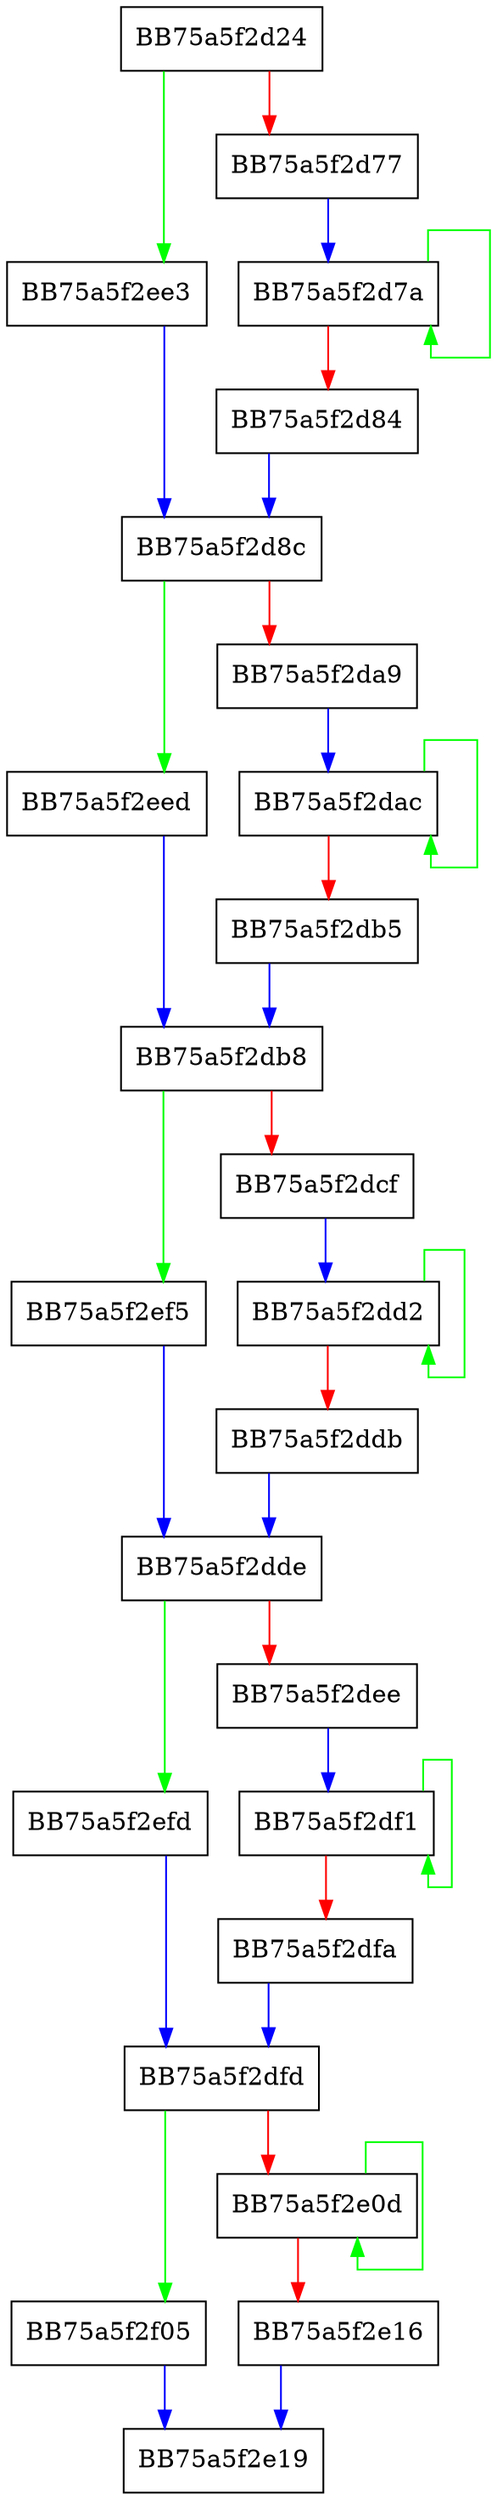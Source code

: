 digraph WPP_SF_sissslLS {
  node [shape="box"];
  graph [splines=ortho];
  BB75a5f2d24 -> BB75a5f2ee3 [color="green"];
  BB75a5f2d24 -> BB75a5f2d77 [color="red"];
  BB75a5f2d77 -> BB75a5f2d7a [color="blue"];
  BB75a5f2d7a -> BB75a5f2d7a [color="green"];
  BB75a5f2d7a -> BB75a5f2d84 [color="red"];
  BB75a5f2d84 -> BB75a5f2d8c [color="blue"];
  BB75a5f2d8c -> BB75a5f2eed [color="green"];
  BB75a5f2d8c -> BB75a5f2da9 [color="red"];
  BB75a5f2da9 -> BB75a5f2dac [color="blue"];
  BB75a5f2dac -> BB75a5f2dac [color="green"];
  BB75a5f2dac -> BB75a5f2db5 [color="red"];
  BB75a5f2db5 -> BB75a5f2db8 [color="blue"];
  BB75a5f2db8 -> BB75a5f2ef5 [color="green"];
  BB75a5f2db8 -> BB75a5f2dcf [color="red"];
  BB75a5f2dcf -> BB75a5f2dd2 [color="blue"];
  BB75a5f2dd2 -> BB75a5f2dd2 [color="green"];
  BB75a5f2dd2 -> BB75a5f2ddb [color="red"];
  BB75a5f2ddb -> BB75a5f2dde [color="blue"];
  BB75a5f2dde -> BB75a5f2efd [color="green"];
  BB75a5f2dde -> BB75a5f2dee [color="red"];
  BB75a5f2dee -> BB75a5f2df1 [color="blue"];
  BB75a5f2df1 -> BB75a5f2df1 [color="green"];
  BB75a5f2df1 -> BB75a5f2dfa [color="red"];
  BB75a5f2dfa -> BB75a5f2dfd [color="blue"];
  BB75a5f2dfd -> BB75a5f2f05 [color="green"];
  BB75a5f2dfd -> BB75a5f2e0d [color="red"];
  BB75a5f2e0d -> BB75a5f2e0d [color="green"];
  BB75a5f2e0d -> BB75a5f2e16 [color="red"];
  BB75a5f2e16 -> BB75a5f2e19 [color="blue"];
  BB75a5f2ee3 -> BB75a5f2d8c [color="blue"];
  BB75a5f2eed -> BB75a5f2db8 [color="blue"];
  BB75a5f2ef5 -> BB75a5f2dde [color="blue"];
  BB75a5f2efd -> BB75a5f2dfd [color="blue"];
  BB75a5f2f05 -> BB75a5f2e19 [color="blue"];
}